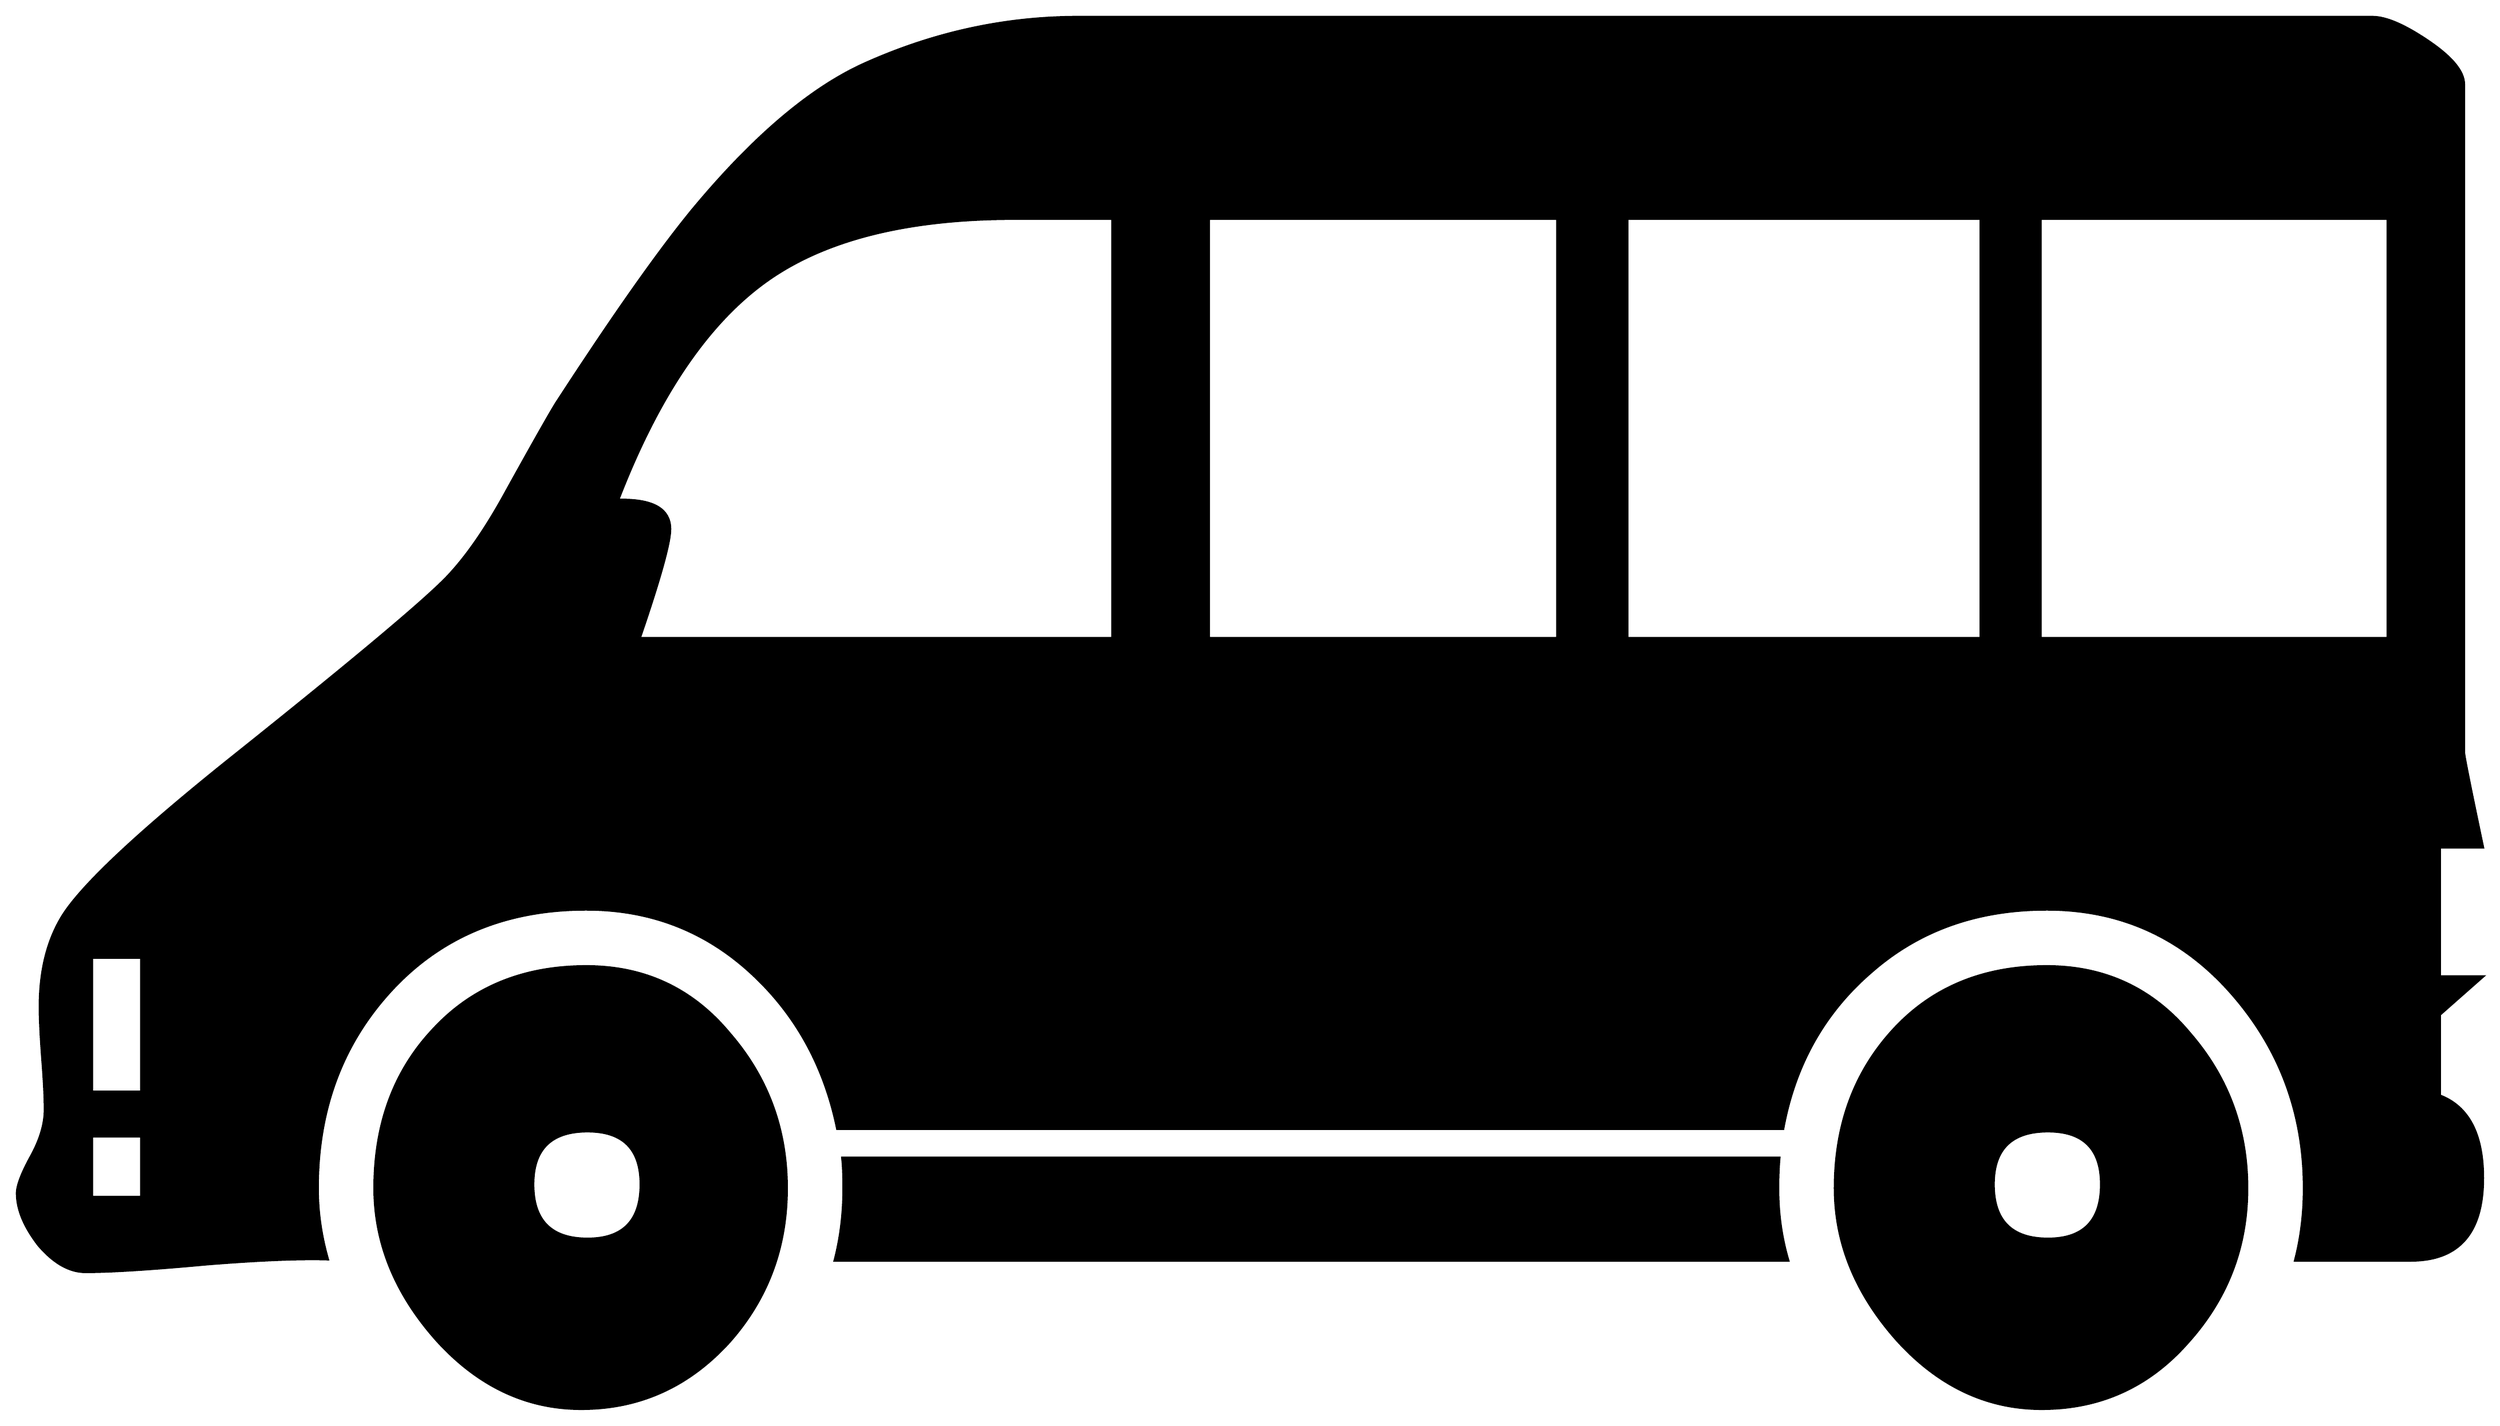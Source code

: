 


\begin{tikzpicture}[y=0.80pt, x=0.80pt, yscale=-1.0, xscale=1.0, inner sep=0pt, outer sep=0pt]
\begin{scope}[shift={(100.0,1667.0)},nonzero rule]
  \path[draw=.,fill=.,line width=1.600pt] (1841.0,-168.0) ..
    controls (1841.0,-121.333) and (1825.333,-80.667) ..
    (1794.0,-46.0) .. controls (1763.333,-11.333) and (1725.0,6.0)
    .. (1679.0,6.0) .. controls (1635.667,6.0) and (1597.667,-12.0)
    .. (1565.0,-48.0) .. controls (1532.333,-84.667) and
    (1516.0,-124.667) .. (1516.0,-168.0) .. controls
    (1516.0,-218.0) and (1531.333,-259.667) .. (1562.0,-293.0) ..
    controls (1592.667,-326.333) and (1633.0,-343.0) ..
    (1683.0,-343.0) .. controls (1729.0,-343.0) and
    (1766.667,-325.333) .. (1796.0,-290.0) .. controls
    (1826.0,-255.333) and (1841.0,-214.667) .. (1841.0,-168.0) --
    cycle(2027.0,-176.0) .. controls (2027.0,-132.667) and
    (2008.0,-111.0) .. (1970.0,-111.0) -- (1879.0,-111.0) ..
    controls (1883.667,-129.0) and (1886.0,-148.0) ..
    (1886.0,-168.0) .. controls (1886.0,-225.333) and
    (1868.0,-275.333) .. (1832.0,-318.0) .. controls
    (1792.667,-364.667) and (1743.0,-388.0) .. (1683.0,-388.0) ..
    controls (1628.333,-388.0) and (1582.333,-371.667) ..
    (1545.0,-339.0) .. controls (1507.667,-307.0) and
    (1484.333,-265.667) .. (1475.0,-215.0) -- (729.0,-215.0) ..
    controls (719.0,-263.667) and (697.0,-304.0) .. (663.0,-336.0)
    .. controls (626.333,-370.667) and (582.333,-388.0) ..
    (531.0,-388.0) .. controls (467.667,-388.0) and (416.333,-366.667)
    .. (377.0,-324.0) .. controls (338.333,-282.0) and
    (319.0,-230.0) .. (319.0,-168.0) .. controls (319.0,-149.333)
    and (321.667,-130.667) .. (327.0,-112.0) .. controls
    (304.333,-112.667) and (272.333,-111.333) .. (231.0,-108.0) ..
    controls (187.667,-104.0) and (156.0,-102.0) .. (136.0,-102.0)
    .. controls (123.333,-102.0) and (111.0,-109.0) ..
    (99.0,-123.0) .. controls (87.667,-137.667) and (82.0,-151.333) ..
    (82.0,-164.0) .. controls (82.0,-170.0) and (85.667,-179.667) ..
    (93.0,-193.0) .. controls (100.333,-206.333) and (104.0,-218.667)
    .. (104.0,-230.0) .. controls (104.0,-239.333) and
    (103.333,-252.667) .. (102.0,-270.0) .. controls (100.667,-288.0)
    and (100.0,-301.667) .. (100.0,-311.0) .. controls
    (100.0,-339.667) and (106.0,-363.667) .. (118.0,-383.0) ..
    controls (134.0,-408.333) and (181.0,-452.0) .. (259.0,-514.0)
    .. controls (349.0,-586.0) and (403.0,-631.333) ..
    (421.0,-650.0) .. controls (436.333,-666.0) and (452.0,-688.667)
    .. (468.0,-718.0) .. controls (492.0,-761.333) and
    (505.667,-785.333) .. (509.0,-790.0) .. controls (552.333,-856.667)
    and (587.333,-906.333) .. (614.0,-939.0) .. controls
    (662.0,-997.0) and (707.333,-1035.667) .. (750.0,-1055.0) ..
    controls (804.667,-1079.667) and (861.0,-1092.0) ..
    (919.0,-1092.0) -- (1940.0,-1092.0) .. controls
    (1950.667,-1092.0) and (1965.333,-1085.667) .. (1984.0,-1073.0) ..
    controls (2002.667,-1060.333) and (2012.0,-1049.0) ..
    (2012.0,-1039.0) -- (2012.0,-512.0) .. controls
    (2012.0,-509.333) and (2017.0,-484.333) .. (2027.0,-437.0) --
    (1993.0,-437.0) -- (1993.0,-335.0) -- (2027.0,-335.0) --
    (1993.0,-305.0) -- (1993.0,-241.0) .. controls
    (2015.667,-232.333) and (2027.0,-210.667) .. (2027.0,-176.0) --
    cycle(1479.0,-111.0) -- (727.0,-111.0) .. controls
    (731.667,-129.0) and (734.0,-148.0) .. (734.0,-168.0) ..
    controls (734.0,-178.0) and (733.667,-186.0) .. (733.0,-192.0)
    -- (1472.0,-192.0) .. controls (1471.333,-184.667) and
    (1471.0,-176.667) .. (1471.0,-168.0) .. controls
    (1471.0,-148.0) and (1473.667,-129.0) .. (1479.0,-111.0) --
    cycle(689.0,-168.0) .. controls (689.0,-121.333) and
    (674.0,-81.0) .. (644.0,-47.0) .. controls (612.0,-11.667) and
    (573.0,6.0) .. (527.0,6.0) .. controls (483.667,6.0) and
    (445.667,-12.0) .. (413.0,-48.0) .. controls (380.333,-84.667) and
    (364.0,-124.667) .. (364.0,-168.0) .. controls (364.0,-218.667)
    and (379.333,-260.333) .. (410.0,-293.0) .. controls
    (440.667,-326.333) and (481.0,-343.0) .. (531.0,-343.0) ..
    controls (577.0,-343.0) and (614.667,-325.333) .. (644.0,-290.0)
    .. controls (674.0,-255.333) and (689.0,-214.667) ..
    (689.0,-168.0) -- cycle(1952.0,-602.0) -- (1952.0,-933.0) --
    (1678.0,-933.0) -- (1678.0,-602.0) -- (1952.0,-602.0) --
    cycle(1631.0,-602.0) -- (1631.0,-933.0) -- (1352.0,-933.0)
    -- (1352.0,-602.0) -- (1631.0,-602.0) --
    cycle(1297.0,-602.0) -- (1297.0,-933.0) -- (1022.0,-933.0)
    -- (1022.0,-602.0) -- (1297.0,-602.0) --
    cycle(1726.0,-171.0) .. controls (1726.0,-199.0) and
    (1712.0,-213.0) .. (1684.0,-213.0) .. controls
    (1655.333,-213.0) and (1641.0,-199.0) .. (1641.0,-171.0) ..
    controls (1641.0,-142.333) and (1655.333,-128.0) ..
    (1684.0,-128.0) .. controls (1712.0,-128.0) and
    (1726.0,-142.333) .. (1726.0,-171.0) -- cycle(946.0,-602.0) --
    (946.0,-933.0) -- (869.0,-933.0) .. controls (783.667,-933.0)
    and (718.0,-916.333) .. (672.0,-883.0) .. controls
    (626.0,-849.667) and (587.333,-792.333) .. (556.0,-711.0) ..
    controls (583.333,-711.667) and (597.0,-704.0) .. (597.0,-688.0)
    .. controls (597.0,-677.333) and (589.0,-648.667) ..
    (573.0,-602.0) -- (946.0,-602.0) -- cycle(574.0,-171.0) ..
    controls (574.0,-199.0) and (560.0,-213.0) .. (532.0,-213.0)
    .. controls (503.333,-213.0) and (489.0,-199.0) ..
    (489.0,-171.0) .. controls (489.0,-142.333) and (503.333,-128.0)
    .. (532.0,-128.0) .. controls (560.0,-128.0) and
    (574.0,-142.333) .. (574.0,-171.0) -- cycle(180.0,-244.0) --
    (180.0,-350.0) -- (141.0,-350.0) -- (141.0,-244.0) --
    (180.0,-244.0) -- cycle(180.0,-161.0) -- (180.0,-209.0) --
    (141.0,-209.0) -- (141.0,-161.0) -- (180.0,-161.0) -- cycle;
\end{scope}

\end{tikzpicture}

